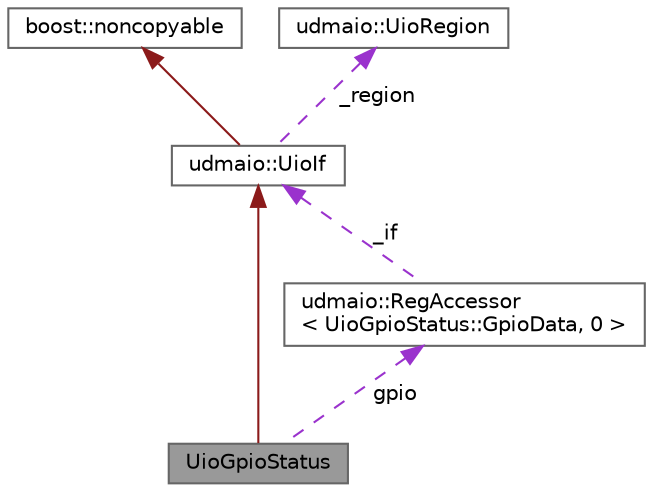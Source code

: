 digraph "UioGpioStatus"
{
 // INTERACTIVE_SVG=YES
 // LATEX_PDF_SIZE
  bgcolor="transparent";
  edge [fontname=Helvetica,fontsize=10,labelfontname=Helvetica,labelfontsize=10];
  node [fontname=Helvetica,fontsize=10,shape=box,height=0.2,width=0.4];
  Node1 [label="UioGpioStatus",height=0.2,width=0.4,color="gray40", fillcolor="grey60", style="filled", fontcolor="black",tooltip="Interface to GPIO status port of the demo application."];
  Node2 -> Node1 [dir="back",color="firebrick4",style="solid"];
  Node2 [label="udmaio::UioIf",height=0.2,width=0.4,color="gray40", fillcolor="white", style="filled",URL="$classudmaio_1_1_uio_if.html",tooltip="Base class for UIO interfaces."];
  Node3 -> Node2 [dir="back",color="firebrick4",style="solid"];
  Node3 [label="boost::noncopyable",height=0.2,width=0.4,color="gray40", fillcolor="white", style="filled",tooltip=" "];
  Node4 -> Node2 [dir="back",color="darkorchid3",style="dashed",label=" _region" ];
  Node4 [label="udmaio::UioRegion",height=0.2,width=0.4,color="gray40", fillcolor="white", style="filled",URL="$structudmaio_1_1_uio_region.html",tooltip="General-purpose struct to define a memory area."];
  Node5 -> Node1 [dir="back",color="darkorchid3",style="dashed",label=" gpio" ];
  Node5 [label="udmaio::RegAccessor\l\< UioGpioStatus::GpioData, 0 \>",height=0.2,width=0.4,color="gray40", fillcolor="white", style="filled",URL="$classudmaio_1_1_reg_accessor.html",tooltip=" "];
  Node2 -> Node5 [dir="back",color="darkorchid3",style="dashed",label=" _if" ];
}
